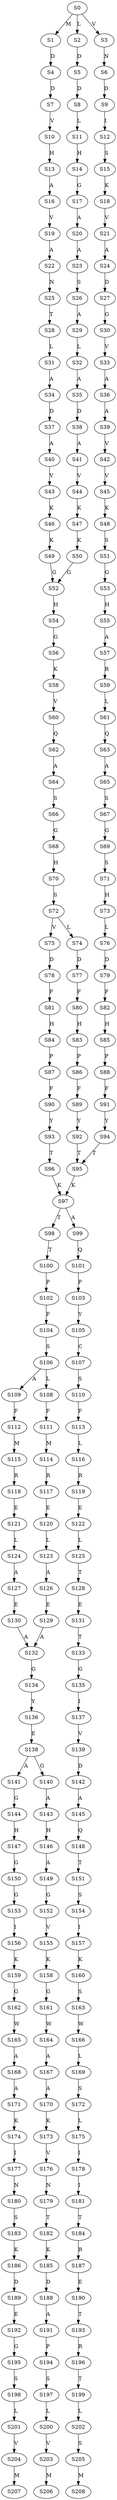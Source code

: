 strict digraph  {
	S0 -> S1 [ label = M ];
	S0 -> S2 [ label = L ];
	S0 -> S3 [ label = V ];
	S1 -> S4 [ label = D ];
	S2 -> S5 [ label = D ];
	S3 -> S6 [ label = N ];
	S4 -> S7 [ label = D ];
	S5 -> S8 [ label = D ];
	S6 -> S9 [ label = D ];
	S7 -> S10 [ label = V ];
	S8 -> S11 [ label = L ];
	S9 -> S12 [ label = I ];
	S10 -> S13 [ label = H ];
	S11 -> S14 [ label = H ];
	S12 -> S15 [ label = S ];
	S13 -> S16 [ label = A ];
	S14 -> S17 [ label = G ];
	S15 -> S18 [ label = K ];
	S16 -> S19 [ label = V ];
	S17 -> S20 [ label = A ];
	S18 -> S21 [ label = V ];
	S19 -> S22 [ label = A ];
	S20 -> S23 [ label = A ];
	S21 -> S24 [ label = A ];
	S22 -> S25 [ label = N ];
	S23 -> S26 [ label = S ];
	S24 -> S27 [ label = D ];
	S25 -> S28 [ label = T ];
	S26 -> S29 [ label = A ];
	S27 -> S30 [ label = G ];
	S28 -> S31 [ label = L ];
	S29 -> S32 [ label = L ];
	S30 -> S33 [ label = V ];
	S31 -> S34 [ label = A ];
	S32 -> S35 [ label = A ];
	S33 -> S36 [ label = A ];
	S34 -> S37 [ label = D ];
	S35 -> S38 [ label = D ];
	S36 -> S39 [ label = A ];
	S37 -> S40 [ label = A ];
	S38 -> S41 [ label = A ];
	S39 -> S42 [ label = V ];
	S40 -> S43 [ label = V ];
	S41 -> S44 [ label = V ];
	S42 -> S45 [ label = V ];
	S43 -> S46 [ label = K ];
	S44 -> S47 [ label = K ];
	S45 -> S48 [ label = K ];
	S46 -> S49 [ label = K ];
	S47 -> S50 [ label = K ];
	S48 -> S51 [ label = S ];
	S49 -> S52 [ label = G ];
	S50 -> S52 [ label = G ];
	S51 -> S53 [ label = G ];
	S52 -> S54 [ label = H ];
	S53 -> S55 [ label = H ];
	S54 -> S56 [ label = G ];
	S55 -> S57 [ label = A ];
	S56 -> S58 [ label = K ];
	S57 -> S59 [ label = R ];
	S58 -> S60 [ label = V ];
	S59 -> S61 [ label = L ];
	S60 -> S62 [ label = Q ];
	S61 -> S63 [ label = Q ];
	S62 -> S64 [ label = A ];
	S63 -> S65 [ label = A ];
	S64 -> S66 [ label = S ];
	S65 -> S67 [ label = S ];
	S66 -> S68 [ label = G ];
	S67 -> S69 [ label = G ];
	S68 -> S70 [ label = H ];
	S69 -> S71 [ label = S ];
	S70 -> S72 [ label = S ];
	S71 -> S73 [ label = H ];
	S72 -> S74 [ label = L ];
	S72 -> S75 [ label = V ];
	S73 -> S76 [ label = L ];
	S74 -> S77 [ label = D ];
	S75 -> S78 [ label = D ];
	S76 -> S79 [ label = D ];
	S77 -> S80 [ label = F ];
	S78 -> S81 [ label = F ];
	S79 -> S82 [ label = F ];
	S80 -> S83 [ label = H ];
	S81 -> S84 [ label = H ];
	S82 -> S85 [ label = H ];
	S83 -> S86 [ label = P ];
	S84 -> S87 [ label = P ];
	S85 -> S88 [ label = P ];
	S86 -> S89 [ label = F ];
	S87 -> S90 [ label = F ];
	S88 -> S91 [ label = F ];
	S89 -> S92 [ label = Y ];
	S90 -> S93 [ label = Y ];
	S91 -> S94 [ label = Y ];
	S92 -> S95 [ label = T ];
	S93 -> S96 [ label = T ];
	S94 -> S95 [ label = T ];
	S95 -> S97 [ label = K ];
	S96 -> S97 [ label = K ];
	S97 -> S98 [ label = T ];
	S97 -> S99 [ label = A ];
	S98 -> S100 [ label = T ];
	S99 -> S101 [ label = Q ];
	S100 -> S102 [ label = P ];
	S101 -> S103 [ label = P ];
	S102 -> S104 [ label = F ];
	S103 -> S105 [ label = Y ];
	S104 -> S106 [ label = S ];
	S105 -> S107 [ label = C ];
	S106 -> S108 [ label = L ];
	S106 -> S109 [ label = A ];
	S107 -> S110 [ label = S ];
	S108 -> S111 [ label = F ];
	S109 -> S112 [ label = F ];
	S110 -> S113 [ label = F ];
	S111 -> S114 [ label = M ];
	S112 -> S115 [ label = M ];
	S113 -> S116 [ label = L ];
	S114 -> S117 [ label = R ];
	S115 -> S118 [ label = R ];
	S116 -> S119 [ label = R ];
	S117 -> S120 [ label = E ];
	S118 -> S121 [ label = E ];
	S119 -> S122 [ label = E ];
	S120 -> S123 [ label = L ];
	S121 -> S124 [ label = L ];
	S122 -> S125 [ label = L ];
	S123 -> S126 [ label = A ];
	S124 -> S127 [ label = A ];
	S125 -> S128 [ label = T ];
	S126 -> S129 [ label = E ];
	S127 -> S130 [ label = E ];
	S128 -> S131 [ label = E ];
	S129 -> S132 [ label = A ];
	S130 -> S132 [ label = A ];
	S131 -> S133 [ label = T ];
	S132 -> S134 [ label = G ];
	S133 -> S135 [ label = G ];
	S134 -> S136 [ label = Y ];
	S135 -> S137 [ label = I ];
	S136 -> S138 [ label = E ];
	S137 -> S139 [ label = V ];
	S138 -> S140 [ label = G ];
	S138 -> S141 [ label = A ];
	S139 -> S142 [ label = D ];
	S140 -> S143 [ label = A ];
	S141 -> S144 [ label = G ];
	S142 -> S145 [ label = A ];
	S143 -> S146 [ label = H ];
	S144 -> S147 [ label = H ];
	S145 -> S148 [ label = Q ];
	S146 -> S149 [ label = A ];
	S147 -> S150 [ label = G ];
	S148 -> S151 [ label = T ];
	S149 -> S152 [ label = G ];
	S150 -> S153 [ label = G ];
	S151 -> S154 [ label = S ];
	S152 -> S155 [ label = V ];
	S153 -> S156 [ label = I ];
	S154 -> S157 [ label = I ];
	S155 -> S158 [ label = K ];
	S156 -> S159 [ label = K ];
	S157 -> S160 [ label = K ];
	S158 -> S161 [ label = G ];
	S159 -> S162 [ label = G ];
	S160 -> S163 [ label = S ];
	S161 -> S164 [ label = W ];
	S162 -> S165 [ label = W ];
	S163 -> S166 [ label = W ];
	S164 -> S167 [ label = A ];
	S165 -> S168 [ label = A ];
	S166 -> S169 [ label = L ];
	S167 -> S170 [ label = A ];
	S168 -> S171 [ label = A ];
	S169 -> S172 [ label = S ];
	S170 -> S173 [ label = K ];
	S171 -> S174 [ label = K ];
	S172 -> S175 [ label = L ];
	S173 -> S176 [ label = V ];
	S174 -> S177 [ label = I ];
	S175 -> S178 [ label = I ];
	S176 -> S179 [ label = N ];
	S177 -> S180 [ label = N ];
	S178 -> S181 [ label = I ];
	S179 -> S182 [ label = T ];
	S180 -> S183 [ label = S ];
	S181 -> S184 [ label = T ];
	S182 -> S185 [ label = K ];
	S183 -> S186 [ label = K ];
	S184 -> S187 [ label = R ];
	S185 -> S188 [ label = D ];
	S186 -> S189 [ label = D ];
	S187 -> S190 [ label = E ];
	S188 -> S191 [ label = A ];
	S189 -> S192 [ label = E ];
	S190 -> S193 [ label = T ];
	S191 -> S194 [ label = P ];
	S192 -> S195 [ label = G ];
	S193 -> S196 [ label = R ];
	S194 -> S197 [ label = S ];
	S195 -> S198 [ label = S ];
	S196 -> S199 [ label = T ];
	S197 -> S200 [ label = L ];
	S198 -> S201 [ label = L ];
	S199 -> S202 [ label = L ];
	S200 -> S203 [ label = V ];
	S201 -> S204 [ label = V ];
	S202 -> S205 [ label = S ];
	S203 -> S206 [ label = M ];
	S204 -> S207 [ label = M ];
	S205 -> S208 [ label = M ];
}
